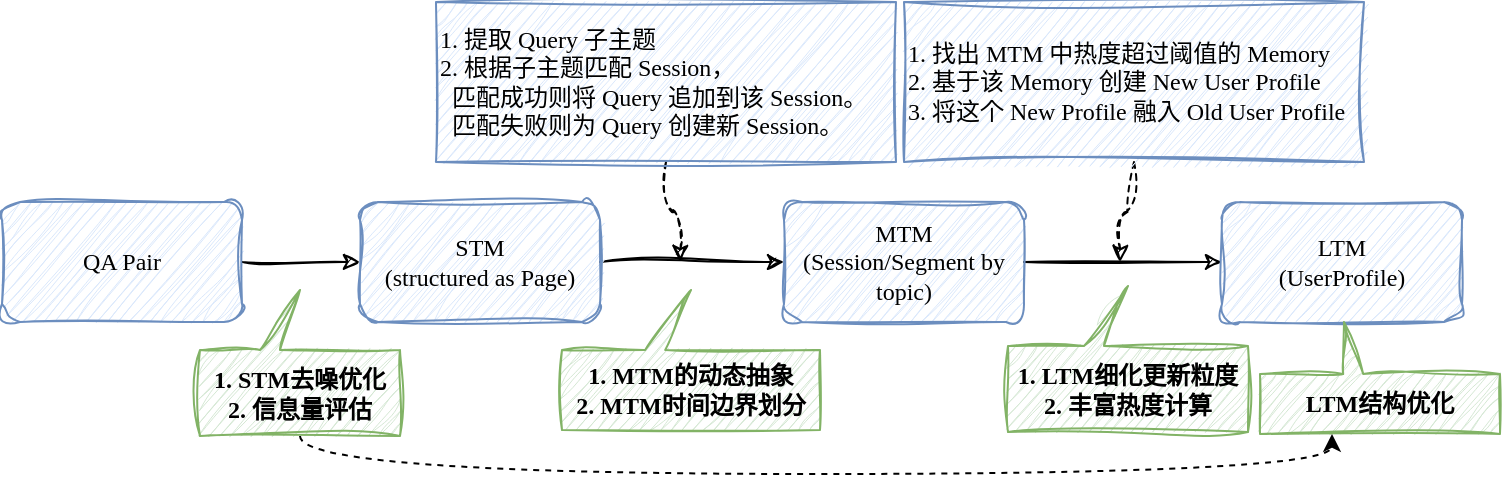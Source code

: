 <mxfile version="28.2.8">
  <diagram name="第 1 页" id="JxmrsgAtOlkpQcSgN4SC">
    <mxGraphModel dx="983" dy="631" grid="1" gridSize="10" guides="1" tooltips="1" connect="1" arrows="1" fold="1" page="1" pageScale="1" pageWidth="827" pageHeight="1169" math="0" shadow="0">
      <root>
        <mxCell id="0" />
        <mxCell id="1" parent="0" />
        <mxCell id="3SUmpe28vQmYJAaQDvu8-3" value="" style="edgeStyle=orthogonalEdgeStyle;rounded=0;orthogonalLoop=1;jettySize=auto;html=1;fontFamily=Comic Sans MS;sketch=1;curveFitting=1;jiggle=2;" parent="1" source="3SUmpe28vQmYJAaQDvu8-1" target="3SUmpe28vQmYJAaQDvu8-2" edge="1">
          <mxGeometry relative="1" as="geometry" />
        </mxCell>
        <mxCell id="3SUmpe28vQmYJAaQDvu8-1" value="STM&lt;div&gt;(structured as Page)&lt;/div&gt;" style="rounded=1;whiteSpace=wrap;html=1;fontFamily=Comic Sans MS;fillColor=#dae8fc;strokeColor=#6c8ebf;sketch=1;curveFitting=1;jiggle=2;" parent="1" vertex="1">
          <mxGeometry x="220" y="330" width="120" height="60" as="geometry" />
        </mxCell>
        <mxCell id="3SUmpe28vQmYJAaQDvu8-5" value="" style="edgeStyle=orthogonalEdgeStyle;rounded=0;orthogonalLoop=1;jettySize=auto;html=1;fontFamily=Comic Sans MS;sketch=1;curveFitting=1;jiggle=2;" parent="1" source="3SUmpe28vQmYJAaQDvu8-2" target="3SUmpe28vQmYJAaQDvu8-4" edge="1">
          <mxGeometry relative="1" as="geometry" />
        </mxCell>
        <mxCell id="3SUmpe28vQmYJAaQDvu8-2" value="MTM&lt;div&gt;(Session/Segment by topic)&lt;/div&gt;" style="whiteSpace=wrap;html=1;rounded=1;fontFamily=Comic Sans MS;fillColor=#dae8fc;strokeColor=#6c8ebf;sketch=1;curveFitting=1;jiggle=2;" parent="1" vertex="1">
          <mxGeometry x="432" y="330" width="120" height="60" as="geometry" />
        </mxCell>
        <mxCell id="3SUmpe28vQmYJAaQDvu8-4" value="LTM&lt;div&gt;(UserProfile)&lt;/div&gt;" style="whiteSpace=wrap;html=1;rounded=1;fontFamily=Comic Sans MS;fillColor=#dae8fc;strokeColor=#6c8ebf;sketch=1;curveFitting=1;jiggle=2;" parent="1" vertex="1">
          <mxGeometry x="651" y="330" width="120" height="60" as="geometry" />
        </mxCell>
        <mxCell id="3SUmpe28vQmYJAaQDvu8-46" style="edgeStyle=orthogonalEdgeStyle;rounded=0;orthogonalLoop=1;jettySize=auto;html=1;dashed=1;curved=1;fontFamily=Comic Sans MS;sketch=1;curveFitting=1;jiggle=2;" parent="1" source="3SUmpe28vQmYJAaQDvu8-12" edge="1">
          <mxGeometry relative="1" as="geometry">
            <mxPoint x="380" y="360" as="targetPoint" />
          </mxGeometry>
        </mxCell>
        <mxCell id="3SUmpe28vQmYJAaQDvu8-12" value="1.&amp;nbsp;&lt;span style=&quot;&quot;&gt;提取 Query 子主题&lt;/span&gt;&lt;div&gt;&lt;span style=&quot;&quot;&gt;2.&amp;nbsp;&lt;/span&gt;&lt;span style=&quot;background-color: transparent; color: light-dark(rgb(0, 0, 0), rgb(255, 255, 255));&quot;&gt;根据子主题匹配 Session，&lt;/span&gt;&lt;/div&gt;&lt;div&gt;&lt;span style=&quot;background-color: transparent; color: light-dark(rgb(0, 0, 0), rgb(255, 255, 255));&quot;&gt;&amp;nbsp; 匹配成功则将 Query 追加到该 Session。&lt;/span&gt;&lt;/div&gt;&lt;div&gt;&lt;span style=&quot;background-color: transparent; color: light-dark(rgb(0, 0, 0), rgb(255, 255, 255));&quot;&gt;&amp;nbsp; 匹配失败则为 Query 创建新 Session。&lt;/span&gt;&lt;/div&gt;" style="rounded=0;whiteSpace=wrap;html=1;align=left;fontFamily=Comic Sans MS;fillColor=#dae8fc;strokeColor=#6c8ebf;sketch=1;curveFitting=1;jiggle=2;" parent="1" vertex="1">
          <mxGeometry x="258" y="230" width="230" height="80" as="geometry" />
        </mxCell>
        <mxCell id="3SUmpe28vQmYJAaQDvu8-38" value="" style="edgeStyle=orthogonalEdgeStyle;rounded=0;orthogonalLoop=1;jettySize=auto;html=1;fontFamily=Comic Sans MS;sketch=1;curveFitting=1;jiggle=2;" parent="1" source="3SUmpe28vQmYJAaQDvu8-36" target="3SUmpe28vQmYJAaQDvu8-1" edge="1">
          <mxGeometry relative="1" as="geometry" />
        </mxCell>
        <mxCell id="3SUmpe28vQmYJAaQDvu8-36" value="QA Pair" style="rounded=1;whiteSpace=wrap;html=1;fontFamily=Comic Sans MS;fillColor=#dae8fc;strokeColor=#6c8ebf;sketch=1;curveFitting=1;jiggle=2;" parent="1" vertex="1">
          <mxGeometry x="41" y="330" width="120" height="60" as="geometry" />
        </mxCell>
        <mxCell id="3SUmpe28vQmYJAaQDvu8-40" value="1. STM去噪优化&lt;div&gt;2. 信息量评估&lt;/div&gt;" style="shape=callout;whiteSpace=wrap;html=1;perimeter=calloutPerimeter;flipH=1;flipV=1;position2=0.5;base=10;size=30;position=0.6;fontStyle=1;fontFamily=Comic Sans MS;fillColor=#d5e8d4;strokeColor=#82b366;sketch=1;curveFitting=1;jiggle=2;" parent="1" vertex="1">
          <mxGeometry x="140" y="374" width="100" height="73" as="geometry" />
        </mxCell>
        <mxCell id="3SUmpe28vQmYJAaQDvu8-41" value="&lt;div data-docx-has-block-data=&quot;false&quot; data-lark-html-role=&quot;root&quot; data-page-id=&quot;UxaOdFDGDo1WnnxAF18cjjznnxe&quot;&gt;&lt;div class=&quot;old-record-id-DgZwdlZkKonJOuxhVUdcf2nPnTf&quot;&gt;&lt;strong&gt;1. MTM的动态抽象&lt;/strong&gt;&lt;/div&gt;&lt;div class=&quot;old-record-id-DgZwdlZkKonJOuxhVUdcf2nPnTf&quot;&gt;&lt;strong&gt;2. MTM时间边界划分&lt;/strong&gt;&lt;/div&gt;&lt;/div&gt;&lt;span class=&quot;lark-record-clipboard&quot; data-lark-record-format=&quot;docx/text&quot; data-lark-record-data=&quot;{&amp;quot;rootId&amp;quot;:&amp;quot;UxaOdFDGDo1WnnxAF18cjjznnxe&amp;quot;,&amp;quot;text&amp;quot;:{&amp;quot;initialAttributedTexts&amp;quot;:{&amp;quot;text&amp;quot;:{&amp;quot;0&amp;quot;:&amp;quot;MTM的动态抽象&amp;quot;},&amp;quot;attribs&amp;quot;:{&amp;quot;0&amp;quot;:&amp;quot;*1*0+8&amp;quot;}},&amp;quot;apool&amp;quot;:{&amp;quot;numToAttrib&amp;quot;:{&amp;quot;0&amp;quot;:[&amp;quot;bold&amp;quot;,&amp;quot;true&amp;quot;],&amp;quot;1&amp;quot;:[&amp;quot;author&amp;quot;,&amp;quot;7543449489537794050&amp;quot;]},&amp;quot;nextNum&amp;quot;:2}},&amp;quot;type&amp;quot;:&amp;quot;text&amp;quot;,&amp;quot;referenceRecordMap&amp;quot;:{},&amp;quot;extra&amp;quot;:{&amp;quot;channel&amp;quot;:&amp;quot;saas&amp;quot;,&amp;quot;isEqualBlockSelection&amp;quot;:false,&amp;quot;pasteRandomId&amp;quot;:&amp;quot;55e6cb3b-ba7a-46e4-9412-7d4e23a044cb&amp;quot;,&amp;quot;mention_page_title&amp;quot;:{},&amp;quot;external_mention_url&amp;quot;:{}},&amp;quot;isKeepQuoteContainer&amp;quot;:false,&amp;quot;isFromCode&amp;quot;:false,&amp;quot;selection&amp;quot;:[{&amp;quot;id&amp;quot;:137,&amp;quot;type&amp;quot;:&amp;quot;text&amp;quot;,&amp;quot;selection&amp;quot;:{&amp;quot;start&amp;quot;:0,&amp;quot;end&amp;quot;:8},&amp;quot;recordId&amp;quot;:&amp;quot;DgZwdlZkKonJOuxhVUdcf2nPnTf&amp;quot;}],&amp;quot;payloadMap&amp;quot;:{},&amp;quot;isCut&amp;quot;:false}&quot;&gt;&lt;/span&gt;" style="shape=callout;whiteSpace=wrap;html=1;perimeter=calloutPerimeter;flipH=1;flipV=1;position2=0.5;base=10;size=30;position=0.6;fontFamily=Comic Sans MS;fillColor=#d5e8d4;strokeColor=#82b366;sketch=1;curveFitting=1;jiggle=2;" parent="1" vertex="1">
          <mxGeometry x="321" y="374" width="129" height="70" as="geometry" />
        </mxCell>
        <mxCell id="3SUmpe28vQmYJAaQDvu8-43" value="&lt;div data-docx-has-block-data=&quot;false&quot; data-lark-html-role=&quot;root&quot; data-page-id=&quot;UxaOdFDGDo1WnnxAF18cjjznnxe&quot;&gt;&lt;div class=&quot;old-record-id-DgZwdlZkKonJOuxhVUdcf2nPnTf&quot;&gt;&lt;b&gt;1. LTM细化更新粒度&lt;/b&gt;&lt;/div&gt;&lt;div class=&quot;old-record-id-DgZwdlZkKonJOuxhVUdcf2nPnTf&quot;&gt;&lt;b&gt;2. 丰富热度计算&lt;/b&gt;&lt;/div&gt;&lt;/div&gt;&lt;span class=&quot;lark-record-clipboard&quot; data-lark-record-format=&quot;docx/text&quot; data-lark-record-data=&quot;{&amp;quot;rootId&amp;quot;:&amp;quot;UxaOdFDGDo1WnnxAF18cjjznnxe&amp;quot;,&amp;quot;text&amp;quot;:{&amp;quot;initialAttributedTexts&amp;quot;:{&amp;quot;text&amp;quot;:{&amp;quot;0&amp;quot;:&amp;quot;MTM的动态抽象&amp;quot;},&amp;quot;attribs&amp;quot;:{&amp;quot;0&amp;quot;:&amp;quot;*1*0+8&amp;quot;}},&amp;quot;apool&amp;quot;:{&amp;quot;numToAttrib&amp;quot;:{&amp;quot;0&amp;quot;:[&amp;quot;bold&amp;quot;,&amp;quot;true&amp;quot;],&amp;quot;1&amp;quot;:[&amp;quot;author&amp;quot;,&amp;quot;7543449489537794050&amp;quot;]},&amp;quot;nextNum&amp;quot;:2}},&amp;quot;type&amp;quot;:&amp;quot;text&amp;quot;,&amp;quot;referenceRecordMap&amp;quot;:{},&amp;quot;extra&amp;quot;:{&amp;quot;channel&amp;quot;:&amp;quot;saas&amp;quot;,&amp;quot;isEqualBlockSelection&amp;quot;:false,&amp;quot;pasteRandomId&amp;quot;:&amp;quot;55e6cb3b-ba7a-46e4-9412-7d4e23a044cb&amp;quot;,&amp;quot;mention_page_title&amp;quot;:{},&amp;quot;external_mention_url&amp;quot;:{}},&amp;quot;isKeepQuoteContainer&amp;quot;:false,&amp;quot;isFromCode&amp;quot;:false,&amp;quot;selection&amp;quot;:[{&amp;quot;id&amp;quot;:137,&amp;quot;type&amp;quot;:&amp;quot;text&amp;quot;,&amp;quot;selection&amp;quot;:{&amp;quot;start&amp;quot;:0,&amp;quot;end&amp;quot;:8},&amp;quot;recordId&amp;quot;:&amp;quot;DgZwdlZkKonJOuxhVUdcf2nPnTf&amp;quot;}],&amp;quot;payloadMap&amp;quot;:{},&amp;quot;isCut&amp;quot;:false}&quot;&gt;&lt;/span&gt;" style="shape=callout;whiteSpace=wrap;html=1;perimeter=calloutPerimeter;flipH=1;flipV=1;position2=0.5;base=10;size=30;position=0.6;fontFamily=Comic Sans MS;fillColor=#d5e8d4;strokeColor=#82b366;sketch=1;curveFitting=1;jiggle=2;" parent="1" vertex="1">
          <mxGeometry x="544" y="372" width="120" height="73" as="geometry" />
        </mxCell>
        <mxCell id="3SUmpe28vQmYJAaQDvu8-44" value="&lt;div data-page-id=&quot;UxaOdFDGDo1WnnxAF18cjjznnxe&quot; data-lark-html-role=&quot;root&quot; data-docx-has-block-data=&quot;false&quot;&gt;&lt;div class=&quot;old-record-id-DgZwdlZkKonJOuxhVUdcf2nPnTf&quot;&gt;&lt;div data-page-id=&quot;UxaOdFDGDo1WnnxAF18cjjznnxe&quot; data-lark-html-role=&quot;root&quot; data-docx-has-block-data=&quot;false&quot;&gt;&lt;div class=&quot;old-record-id-CFHTdMkW9oqmNQxcY86cLVa0nhd&quot;&gt;&lt;strong&gt;LTM结构优化&lt;/strong&gt;&lt;/div&gt;&lt;/div&gt;&lt;span data-lark-record-data=&quot;{&amp;quot;rootId&amp;quot;:&amp;quot;UxaOdFDGDo1WnnxAF18cjjznnxe&amp;quot;,&amp;quot;text&amp;quot;:{&amp;quot;initialAttributedTexts&amp;quot;:{&amp;quot;text&amp;quot;:{&amp;quot;0&amp;quot;:&amp;quot;LTM结构优化&amp;quot;},&amp;quot;attribs&amp;quot;:{&amp;quot;0&amp;quot;:&amp;quot;*1*0+7&amp;quot;}},&amp;quot;apool&amp;quot;:{&amp;quot;numToAttrib&amp;quot;:{&amp;quot;0&amp;quot;:[&amp;quot;bold&amp;quot;,&amp;quot;true&amp;quot;],&amp;quot;1&amp;quot;:[&amp;quot;author&amp;quot;,&amp;quot;7543449489537794050&amp;quot;]},&amp;quot;nextNum&amp;quot;:2}},&amp;quot;type&amp;quot;:&amp;quot;text&amp;quot;,&amp;quot;referenceRecordMap&amp;quot;:{},&amp;quot;extra&amp;quot;:{&amp;quot;channel&amp;quot;:&amp;quot;saas&amp;quot;,&amp;quot;isEqualBlockSelection&amp;quot;:false,&amp;quot;pasteRandomId&amp;quot;:&amp;quot;8f414a45-b7fd-4c1f-af70-e5bcc631b4d7&amp;quot;,&amp;quot;mention_page_title&amp;quot;:{},&amp;quot;external_mention_url&amp;quot;:{}},&amp;quot;isKeepQuoteContainer&amp;quot;:false,&amp;quot;isFromCode&amp;quot;:false,&amp;quot;selection&amp;quot;:[{&amp;quot;id&amp;quot;:133,&amp;quot;type&amp;quot;:&amp;quot;text&amp;quot;,&amp;quot;selection&amp;quot;:{&amp;quot;start&amp;quot;:0,&amp;quot;end&amp;quot;:7},&amp;quot;recordId&amp;quot;:&amp;quot;CFHTdMkW9oqmNQxcY86cLVa0nhd&amp;quot;}],&amp;quot;payloadMap&amp;quot;:{},&amp;quot;isCut&amp;quot;:false}&quot; data-lark-record-format=&quot;docx/text&quot; class=&quot;lark-record-clipboard&quot;&gt;&lt;/span&gt;&lt;/div&gt;&lt;/div&gt;&lt;span data-lark-record-data=&quot;{&amp;quot;rootId&amp;quot;:&amp;quot;UxaOdFDGDo1WnnxAF18cjjznnxe&amp;quot;,&amp;quot;text&amp;quot;:{&amp;quot;initialAttributedTexts&amp;quot;:{&amp;quot;text&amp;quot;:{&amp;quot;0&amp;quot;:&amp;quot;MTM的动态抽象&amp;quot;},&amp;quot;attribs&amp;quot;:{&amp;quot;0&amp;quot;:&amp;quot;*1*0+8&amp;quot;}},&amp;quot;apool&amp;quot;:{&amp;quot;numToAttrib&amp;quot;:{&amp;quot;0&amp;quot;:[&amp;quot;bold&amp;quot;,&amp;quot;true&amp;quot;],&amp;quot;1&amp;quot;:[&amp;quot;author&amp;quot;,&amp;quot;7543449489537794050&amp;quot;]},&amp;quot;nextNum&amp;quot;:2}},&amp;quot;type&amp;quot;:&amp;quot;text&amp;quot;,&amp;quot;referenceRecordMap&amp;quot;:{},&amp;quot;extra&amp;quot;:{&amp;quot;channel&amp;quot;:&amp;quot;saas&amp;quot;,&amp;quot;isEqualBlockSelection&amp;quot;:false,&amp;quot;pasteRandomId&amp;quot;:&amp;quot;55e6cb3b-ba7a-46e4-9412-7d4e23a044cb&amp;quot;,&amp;quot;mention_page_title&amp;quot;:{},&amp;quot;external_mention_url&amp;quot;:{}},&amp;quot;isKeepQuoteContainer&amp;quot;:false,&amp;quot;isFromCode&amp;quot;:false,&amp;quot;selection&amp;quot;:[{&amp;quot;id&amp;quot;:137,&amp;quot;type&amp;quot;:&amp;quot;text&amp;quot;,&amp;quot;selection&amp;quot;:{&amp;quot;start&amp;quot;:0,&amp;quot;end&amp;quot;:8},&amp;quot;recordId&amp;quot;:&amp;quot;DgZwdlZkKonJOuxhVUdcf2nPnTf&amp;quot;}],&amp;quot;payloadMap&amp;quot;:{},&amp;quot;isCut&amp;quot;:false}&quot; data-lark-record-format=&quot;docx/text&quot; class=&quot;lark-record-clipboard&quot;&gt;&lt;/span&gt;" style="shape=callout;whiteSpace=wrap;html=1;perimeter=calloutPerimeter;flipH=1;flipV=1;position2=0.65;base=10;size=26;position=0.57;fontFamily=Comic Sans MS;fillColor=#d5e8d4;strokeColor=#82b366;sketch=1;curveFitting=1;jiggle=2;" parent="1" vertex="1">
          <mxGeometry x="670" y="390" width="120" height="56" as="geometry" />
        </mxCell>
        <mxCell id="3SUmpe28vQmYJAaQDvu8-47" style="edgeStyle=orthogonalEdgeStyle;rounded=0;orthogonalLoop=1;jettySize=auto;html=1;dashed=1;curved=1;fontFamily=Comic Sans MS;sketch=1;curveFitting=1;jiggle=2;" parent="1" source="3SUmpe28vQmYJAaQDvu8-45" edge="1">
          <mxGeometry relative="1" as="geometry">
            <mxPoint x="600" y="360" as="targetPoint" />
          </mxGeometry>
        </mxCell>
        <mxCell id="3SUmpe28vQmYJAaQDvu8-45" value="1. 找出 MTM 中热度超过阈值的 Memory&lt;div&gt;&lt;span style=&quot;&quot;&gt;2.&amp;nbsp;&lt;/span&gt;&lt;span style=&quot;background-color: transparent; color: light-dark(rgb(0, 0, 0), rgb(255, 255, 255));&quot;&gt;基于该 Memory 创建 New User Profile&lt;/span&gt;&lt;/div&gt;&lt;div&gt;&lt;span style=&quot;background-color: transparent; color: light-dark(rgb(0, 0, 0), rgb(255, 255, 255));&quot;&gt;3.&amp;nbsp;&lt;/span&gt;&lt;span style=&quot;background-color: transparent; color: light-dark(rgb(0, 0, 0), rgb(255, 255, 255));&quot;&gt;将这个 New Profile 融入 Old User Profile&lt;/span&gt;&lt;/div&gt;" style="rounded=0;whiteSpace=wrap;html=1;align=left;fontFamily=Comic Sans MS;fillColor=#dae8fc;strokeColor=#6c8ebf;sketch=1;curveFitting=1;jiggle=2;" parent="1" vertex="1">
          <mxGeometry x="492" y="230" width="230" height="80" as="geometry" />
        </mxCell>
        <mxCell id="Ehs02zWBeiv2u96ycuQ0-1" style="edgeStyle=orthogonalEdgeStyle;rounded=0;orthogonalLoop=1;jettySize=auto;html=1;entryX=0.7;entryY=0.001;entryDx=0;entryDy=0;entryPerimeter=0;curved=1;exitX=0.5;exitY=0;exitDx=0;exitDy=0;exitPerimeter=0;dashed=1;" edge="1" parent="1" source="3SUmpe28vQmYJAaQDvu8-40" target="3SUmpe28vQmYJAaQDvu8-44">
          <mxGeometry relative="1" as="geometry">
            <Array as="points">
              <mxPoint x="190" y="466" />
              <mxPoint x="706" y="466" />
            </Array>
          </mxGeometry>
        </mxCell>
      </root>
    </mxGraphModel>
  </diagram>
</mxfile>
